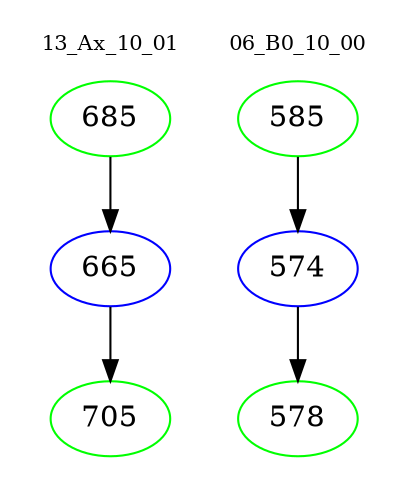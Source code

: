 digraph{
subgraph cluster_0 {
color = white
label = "13_Ax_10_01";
fontsize=10;
T0_685 [label="685", color="green"]
T0_685 -> T0_665 [color="black"]
T0_665 [label="665", color="blue"]
T0_665 -> T0_705 [color="black"]
T0_705 [label="705", color="green"]
}
subgraph cluster_1 {
color = white
label = "06_B0_10_00";
fontsize=10;
T1_585 [label="585", color="green"]
T1_585 -> T1_574 [color="black"]
T1_574 [label="574", color="blue"]
T1_574 -> T1_578 [color="black"]
T1_578 [label="578", color="green"]
}
}
